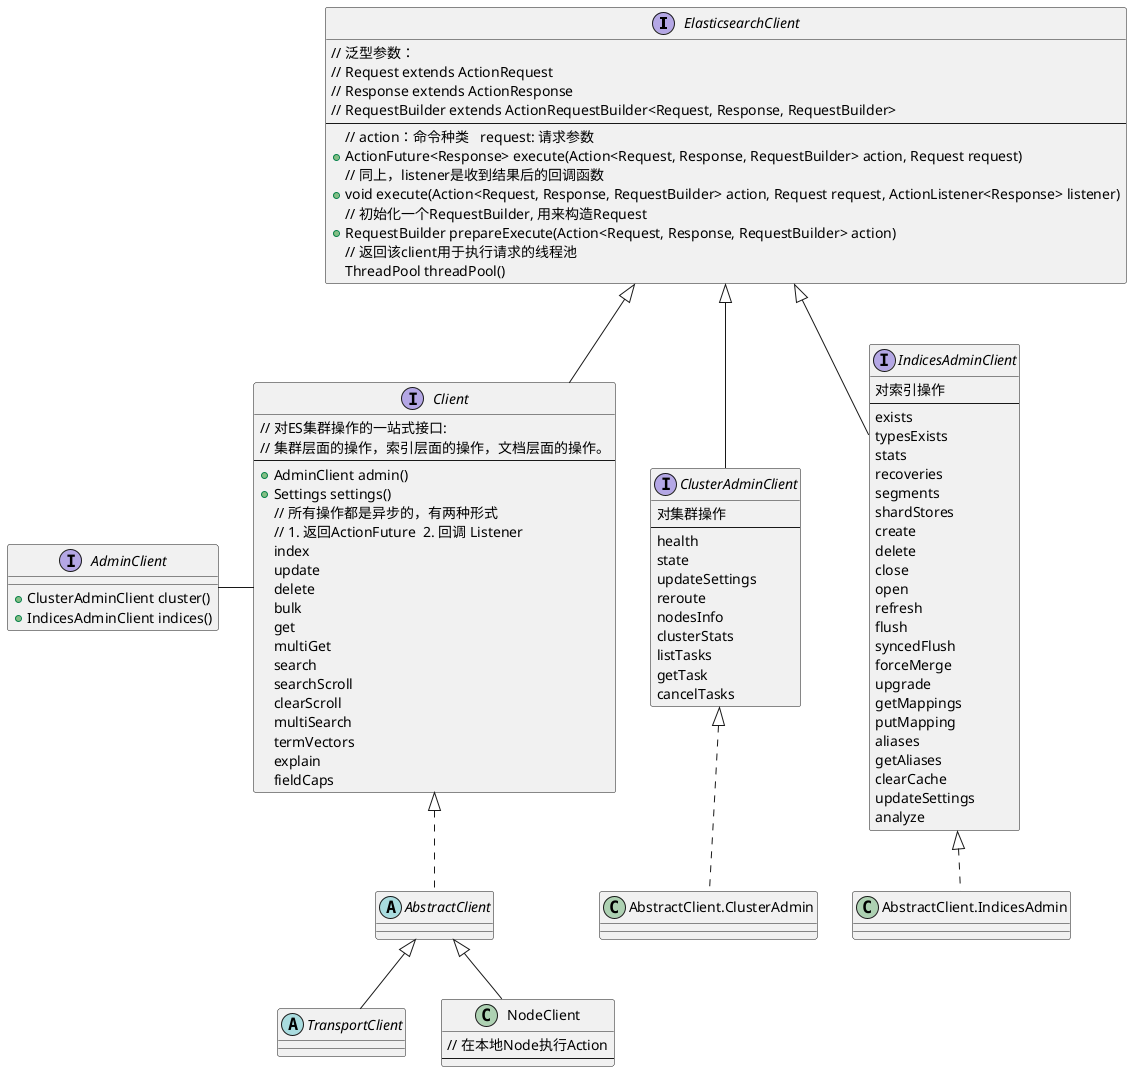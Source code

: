 @startuml

set namespaceSeparator ::

interface ElasticsearchClient{
    // 泛型参数：
    // Request extends ActionRequest
    // Response extends ActionResponse
    // RequestBuilder extends ActionRequestBuilder<Request, Response, RequestBuilder>
    ---
    // action：命令种类   request: 请求参数
    +ActionFuture<Response> execute(Action<Request, Response, RequestBuilder> action, Request request)
    // 同上，listener是收到结果后的回调函数
    +void execute(Action<Request, Response, RequestBuilder> action, Request request, ActionListener<Response> listener)
    // 初始化一个RequestBuilder, 用来构造Request
    +RequestBuilder prepareExecute(Action<Request, Response, RequestBuilder> action)
    // 返回该client用于执行请求的线程池
    ThreadPool threadPool()
}

interface Client extends ElasticsearchClient{
    // 对ES集群操作的一站式接口:
    // 集群层面的操作，索引层面的操作，文档层面的操作。
    ---
    +AdminClient admin()
    +Settings settings()
    // 所有操作都是异步的，有两种形式
    // 1. 返回ActionFuture  2. 回调 Listener
    index
    update
    delete
    bulk
    get
    multiGet
    search
    searchScroll
    clearScroll
    multiSearch
    termVectors
    explain
    fieldCaps
}

abstract class AbstractClient implements Client{
}

interface ClusterAdminClient extends ElasticsearchClient{
    对集群操作
    ---
    health
    state
    updateSettings
    reroute
    nodesInfo
    clusterStats
    listTasks
    getTask
    cancelTasks
}

class AbstractClient.ClusterAdmin implements ClusterAdminClient{
}

interface IndicesAdminClient extends ElasticsearchClient{
    对索引操作
    ---
    exists
    typesExists
    stats
    recoveries
    segments
    shardStores
    create
    delete
    close
    open
    refresh
    flush
    syncedFlush
    forceMerge
    upgrade
    getMappings
    putMapping
    aliases
    getAliases
    clearCache
    updateSettings
    analyze
}

class AbstractClient.IndicesAdmin implements IndicesAdminClient{
}

abstract class TransportClient extends AbstractClient{
}

class NodeClient extends AbstractClient{
    // 在本地Node执行Action
    ---
}

interface AdminClient{
    +ClusterAdminClient cluster()
    +IndicesAdminClient indices()
}

Client -left-- AdminClient
@enduml